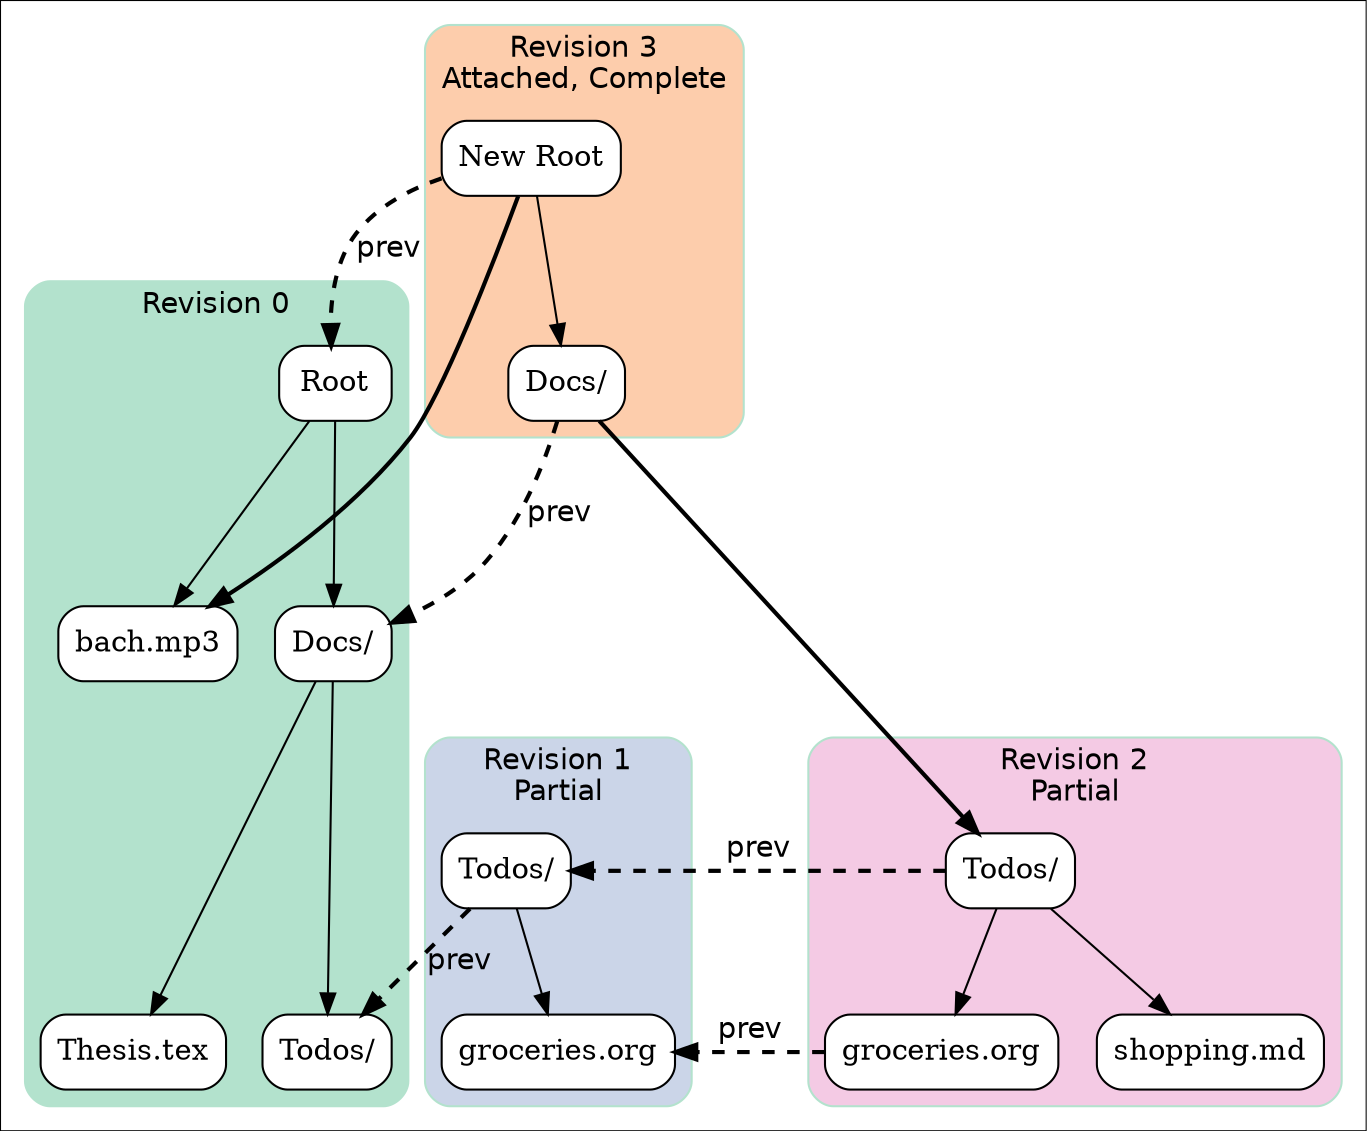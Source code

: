 digraph G {
    #########
    # SETUP #
    #########

    compound = true
    fontname = "Helvetica"

    edge [
        colorscheme = "pastel28"
        fontname = "Helvetica"
    ];

    node [
        shape = plaintext
        style = "rounded,filled"
        fillcolor = white
        shape = box
    ];

    graph [
        colorscheme = "pastel28"
        style = "rounded,filled"
        color = 1
        fontcolor = black
    ];

    #########
    # NODES #
    #########

    subgraph cluster_main {
        label = "Revision 0"

        a [label = "Root" shape = box]
        c [label = "Docs/"]
        d [label = "bach.mp3"]
        f [label = "Thesis.tex"]
        e [label = "Todos/"]

        a -> {c d} [minlen = 2]
        c -> {e f} [minlen = 2]
    }

    subgraph cluster_rev1 {
        label = "Revision 1\nPartial"
        fillcolor = 3

        i [label = "Todos/"]
        j [label = "groceries.org"]

        i -> j
    }

    subgraph cluster_rev2 {
        label = "Revision 2\nPartial"
        fillcolor = 4

        k [label = "Todos/"]
        l [label = "groceries.org"]
        m [label = "shopping.md"]

        k -> {l m}
    }

    subgraph cluster_attach {
        label = "Revision 3\nAttached, Complete"
        fillcolor = 2

        o [label = "Docs/"]
        n [label = "New Root" shape = box]

        n -> o
    }

    #########
    # EDGES #
    #########

    edge [penwidth = 2 ]

    o -> k
    n -> d

    edge [
        penwidth = 2
        style = dashed
        fontcolor = grey
        color = grey
        label = "prev"
    ]

    i -> e [weight = 100]
    k -> i [weight = 100 minlen = 5]
    n -> a [weight = 100]
    o -> c
    l -> j [minlen = 2]

    #########
    # HACKS #
    #########

    i -> l [style = invis]
    j -> l [style = invis]
    j -> l [weight = 100 style = invis]
}

